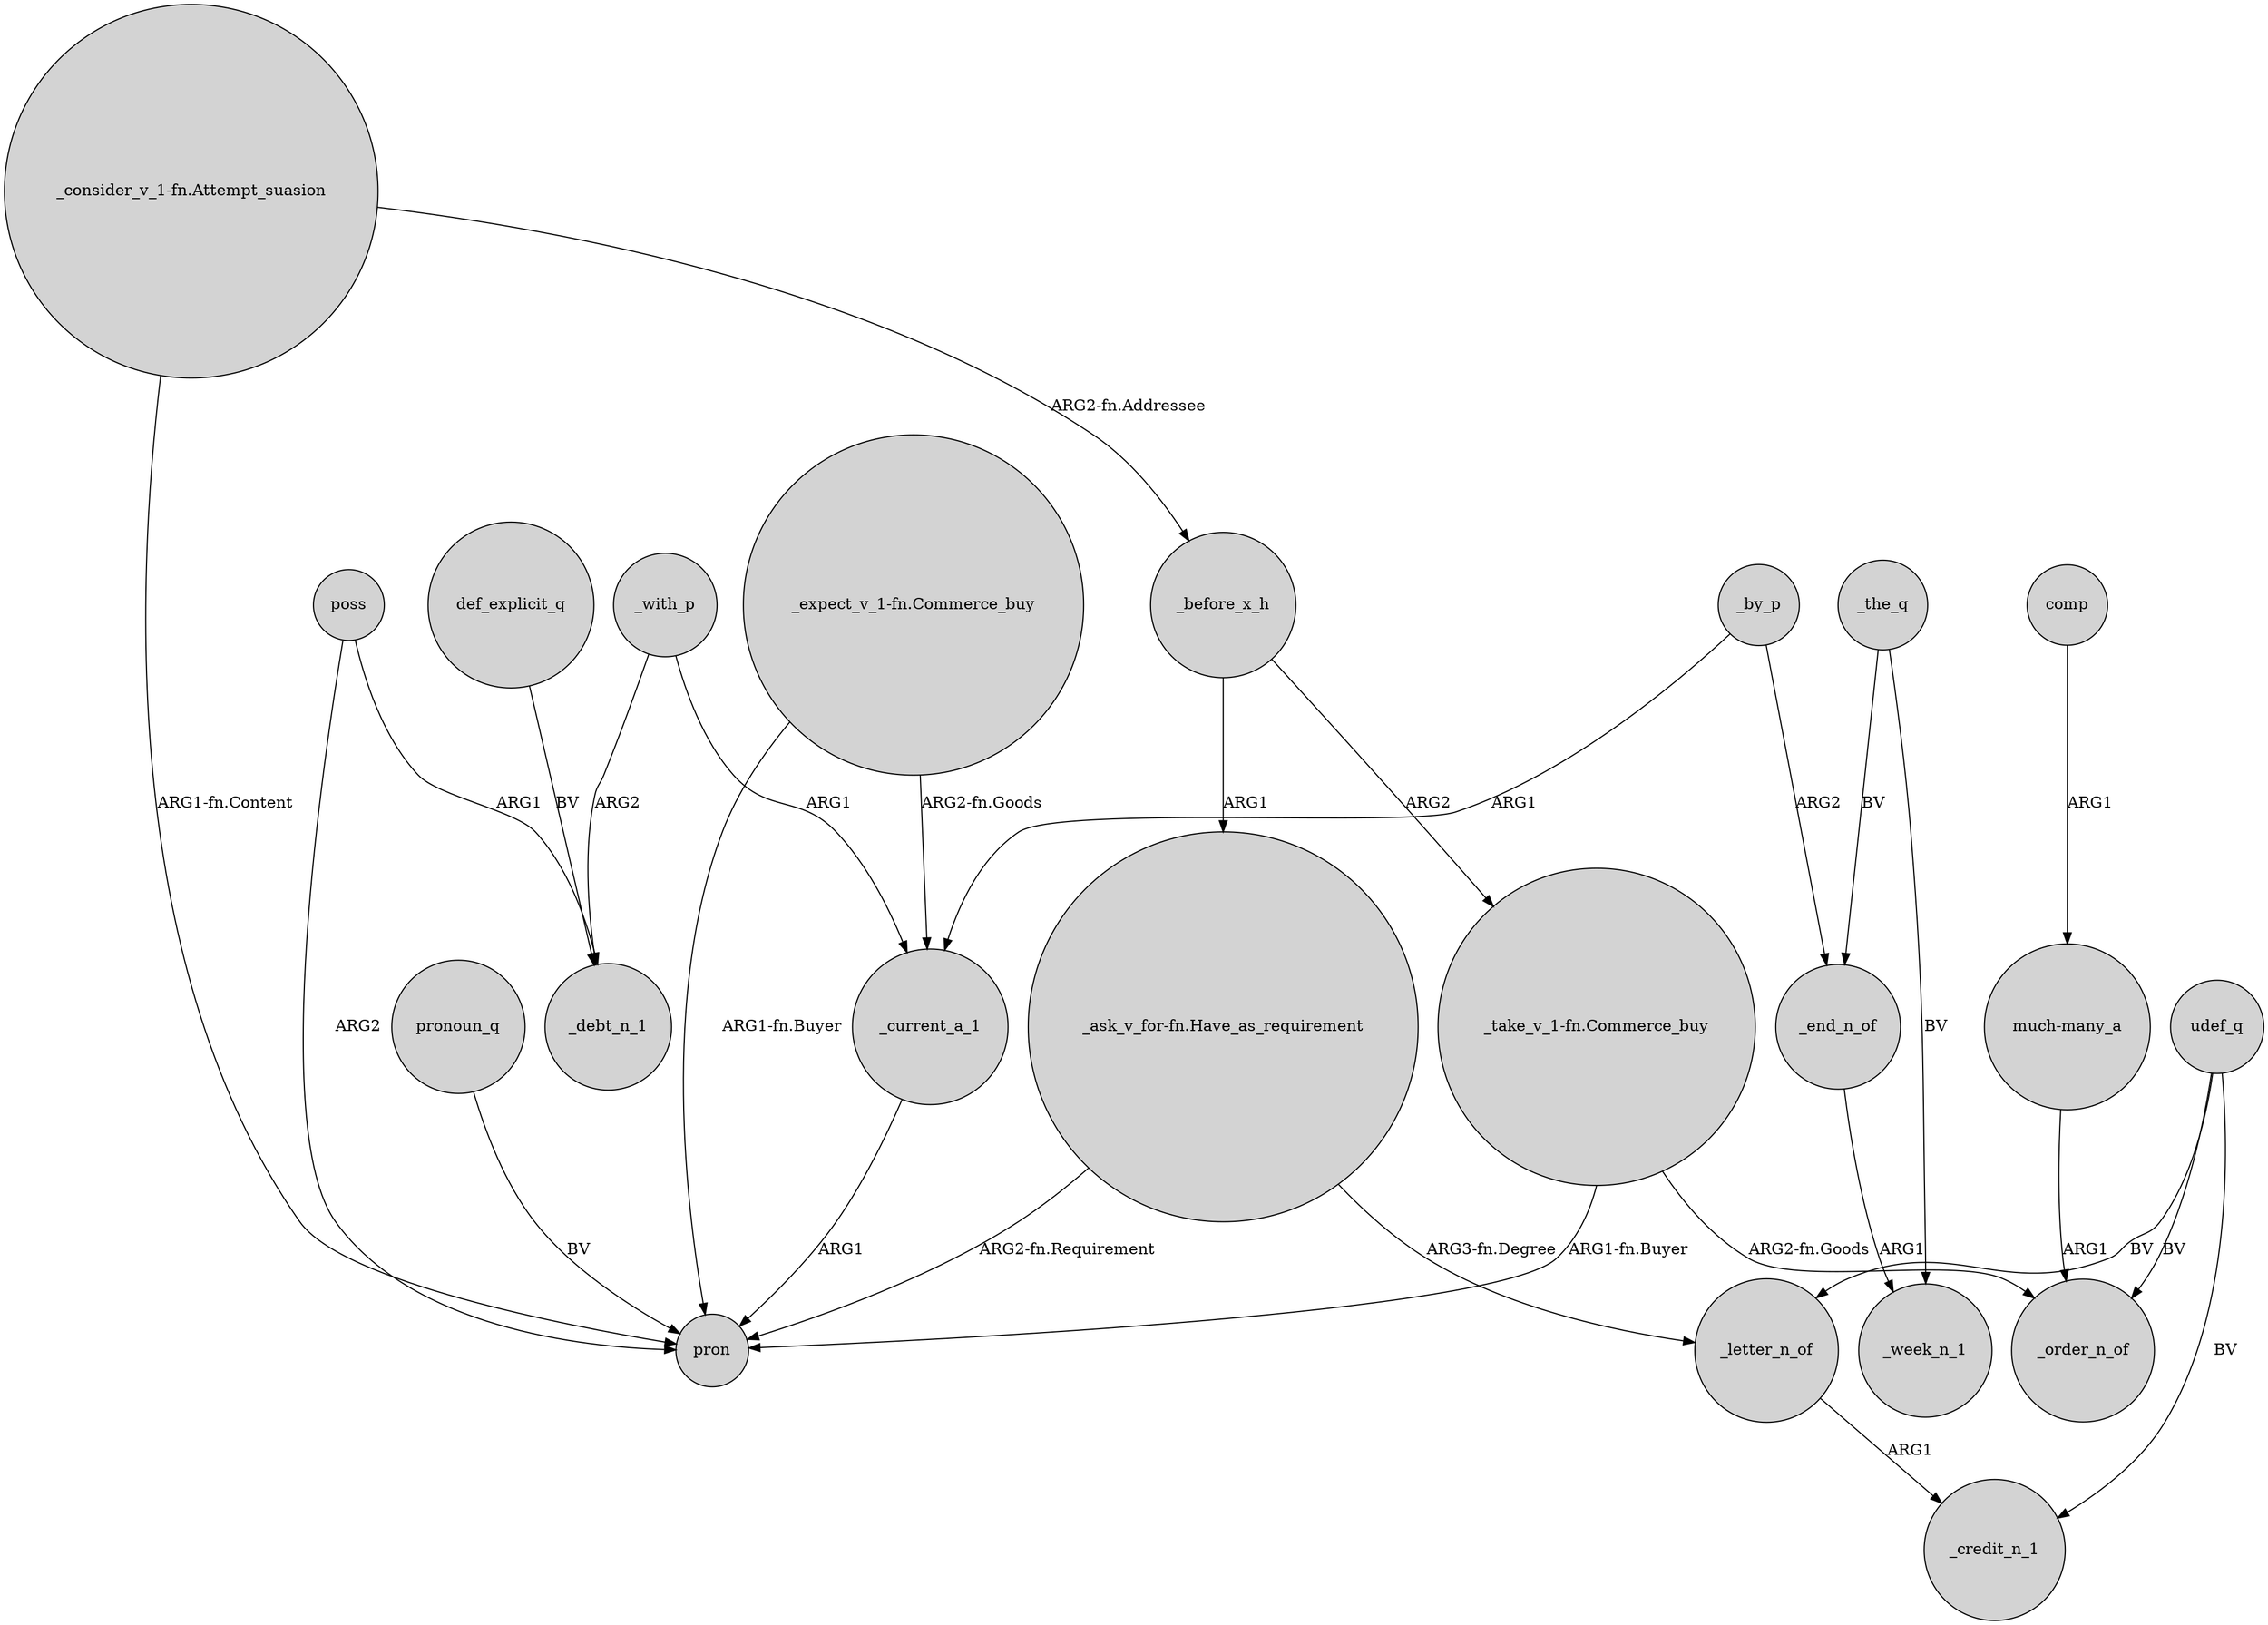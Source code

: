 digraph {
	node [shape=circle style=filled]
	"_ask_v_for-fn.Have_as_requirement" -> pron [label="ARG2-fn.Requirement"]
	_the_q -> _week_n_1 [label=BV]
	_end_n_of -> _week_n_1 [label=ARG1]
	_by_p -> _current_a_1 [label=ARG1]
	_current_a_1 -> pron [label=ARG1]
	_with_p -> _debt_n_1 [label=ARG2]
	poss -> _debt_n_1 [label=ARG1]
	"_take_v_1-fn.Commerce_buy" -> _order_n_of [label="ARG2-fn.Goods"]
	_before_x_h -> "_ask_v_for-fn.Have_as_requirement" [label=ARG1]
	"_take_v_1-fn.Commerce_buy" -> pron [label="ARG1-fn.Buyer"]
	"much-many_a" -> _order_n_of [label=ARG1]
	udef_q -> _order_n_of [label=BV]
	def_explicit_q -> _debt_n_1 [label=BV]
	"_consider_v_1-fn.Attempt_suasion" -> pron [label="ARG1-fn.Content"]
	_with_p -> _current_a_1 [label=ARG1]
	pronoun_q -> pron [label=BV]
	poss -> pron [label=ARG2]
	"_ask_v_for-fn.Have_as_requirement" -> _letter_n_of [label="ARG3-fn.Degree"]
	comp -> "much-many_a" [label=ARG1]
	udef_q -> _letter_n_of [label=BV]
	"_expect_v_1-fn.Commerce_buy" -> pron [label="ARG1-fn.Buyer"]
	udef_q -> _credit_n_1 [label=BV]
	_before_x_h -> "_take_v_1-fn.Commerce_buy" [label=ARG2]
	_letter_n_of -> _credit_n_1 [label=ARG1]
	"_expect_v_1-fn.Commerce_buy" -> _current_a_1 [label="ARG2-fn.Goods"]
	_by_p -> _end_n_of [label=ARG2]
	"_consider_v_1-fn.Attempt_suasion" -> _before_x_h [label="ARG2-fn.Addressee"]
	_the_q -> _end_n_of [label=BV]
}
